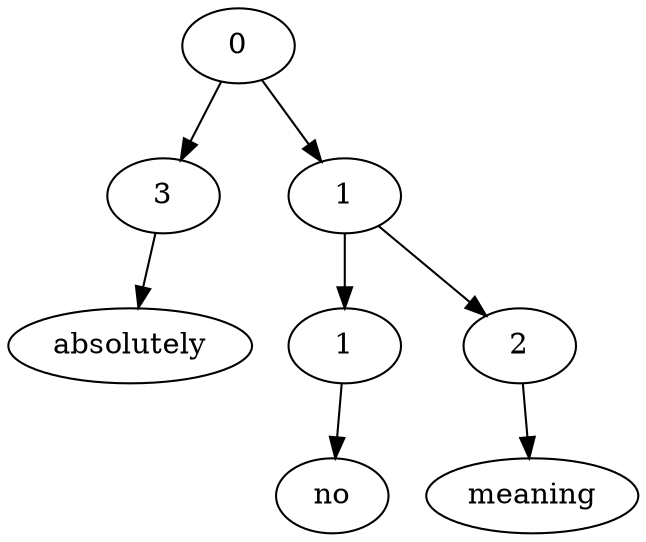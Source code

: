 digraph G{Node0 [label="0"]
Node0 -> Node1
Node0 -> Node3
Node1 [label="3"]
Node1 -> Node2
Node3 [label="1"]
Node3 -> Node4
Node3 -> Node6
Node2 [label="absolutely"]
Node4 [label="1"]
Node4 -> Node5
Node6 [label="2"]
Node6 -> Node7
Node5 [label="no"]
Node7 [label="meaning"]
}